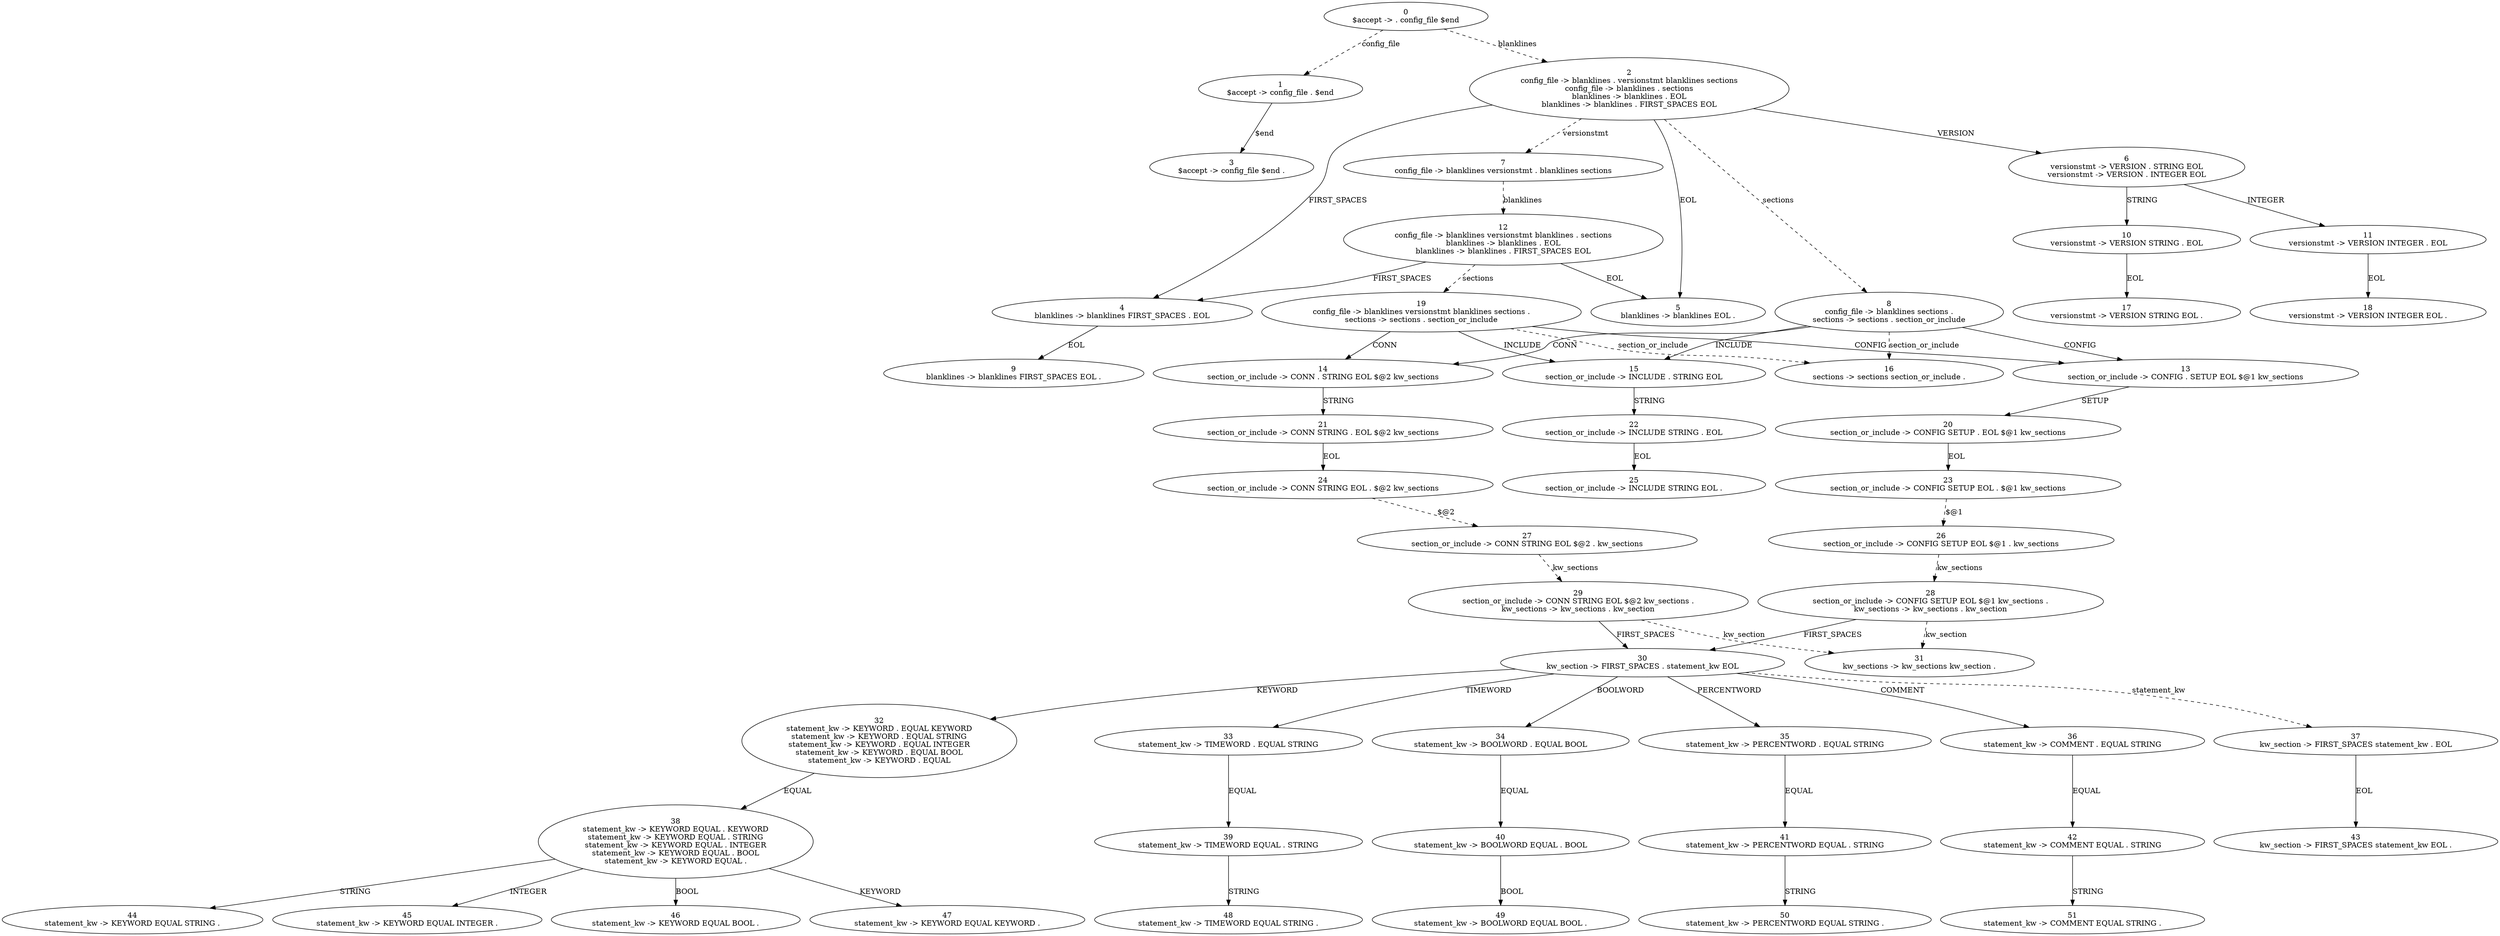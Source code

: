 digraph Automaton {
  0 [label="0\n$accept -> . config_file $end"]
  0 -> 1 [style=dashed label="config_file"]
  0 -> 2 [style=dashed label="blanklines"]
  1 [label="1\n$accept -> config_file . $end"]
  1 -> 3 [style=solid label="$end"]
  2 [label="2\nconfig_file -> blanklines . versionstmt blanklines sections\nconfig_file -> blanklines . sections\nblanklines -> blanklines . EOL\nblanklines -> blanklines . FIRST_SPACES EOL"]
  2 -> 4 [style=solid label="FIRST_SPACES"]
  2 -> 5 [style=solid label="EOL"]
  2 -> 6 [style=solid label="VERSION"]
  2 -> 7 [style=dashed label="versionstmt"]
  2 -> 8 [style=dashed label="sections"]
  3 [label="3\n$accept -> config_file $end ."]
  4 [label="4\nblanklines -> blanklines FIRST_SPACES . EOL"]
  4 -> 9 [style=solid label="EOL"]
  5 [label="5\nblanklines -> blanklines EOL ."]
  6 [label="6\nversionstmt -> VERSION . STRING EOL\nversionstmt -> VERSION . INTEGER EOL"]
  6 -> 10 [style=solid label="STRING"]
  6 -> 11 [style=solid label="INTEGER"]
  7 [label="7\nconfig_file -> blanklines versionstmt . blanklines sections"]
  7 -> 12 [style=dashed label="blanklines"]
  8 [label="8\nconfig_file -> blanklines sections .\nsections -> sections . section_or_include"]
  8 -> 13 [style=solid label="CONFIG"]
  8 -> 14 [style=solid label="CONN"]
  8 -> 15 [style=solid label="INCLUDE"]
  8 -> 16 [style=dashed label="section_or_include"]
  9 [label="9\nblanklines -> blanklines FIRST_SPACES EOL ."]
  10 [label="10\nversionstmt -> VERSION STRING . EOL"]
  10 -> 17 [style=solid label="EOL"]
  11 [label="11\nversionstmt -> VERSION INTEGER . EOL"]
  11 -> 18 [style=solid label="EOL"]
  12 [label="12\nconfig_file -> blanklines versionstmt blanklines . sections\nblanklines -> blanklines . EOL\nblanklines -> blanklines . FIRST_SPACES EOL"]
  12 -> 4 [style=solid label="FIRST_SPACES"]
  12 -> 5 [style=solid label="EOL"]
  12 -> 19 [style=dashed label="sections"]
  13 [label="13\nsection_or_include -> CONFIG . SETUP EOL $@1 kw_sections"]
  13 -> 20 [style=solid label="SETUP"]
  14 [label="14\nsection_or_include -> CONN . STRING EOL $@2 kw_sections"]
  14 -> 21 [style=solid label="STRING"]
  15 [label="15\nsection_or_include -> INCLUDE . STRING EOL"]
  15 -> 22 [style=solid label="STRING"]
  16 [label="16\nsections -> sections section_or_include ."]
  17 [label="17\nversionstmt -> VERSION STRING EOL ."]
  18 [label="18\nversionstmt -> VERSION INTEGER EOL ."]
  19 [label="19\nconfig_file -> blanklines versionstmt blanklines sections .\nsections -> sections . section_or_include"]
  19 -> 13 [style=solid label="CONFIG"]
  19 -> 14 [style=solid label="CONN"]
  19 -> 15 [style=solid label="INCLUDE"]
  19 -> 16 [style=dashed label="section_or_include"]
  20 [label="20\nsection_or_include -> CONFIG SETUP . EOL $@1 kw_sections"]
  20 -> 23 [style=solid label="EOL"]
  21 [label="21\nsection_or_include -> CONN STRING . EOL $@2 kw_sections"]
  21 -> 24 [style=solid label="EOL"]
  22 [label="22\nsection_or_include -> INCLUDE STRING . EOL"]
  22 -> 25 [style=solid label="EOL"]
  23 [label="23\nsection_or_include -> CONFIG SETUP EOL . $@1 kw_sections"]
  23 -> 26 [style=dashed label="$@1"]
  24 [label="24\nsection_or_include -> CONN STRING EOL . $@2 kw_sections"]
  24 -> 27 [style=dashed label="$@2"]
  25 [label="25\nsection_or_include -> INCLUDE STRING EOL ."]
  26 [label="26\nsection_or_include -> CONFIG SETUP EOL $@1 . kw_sections"]
  26 -> 28 [style=dashed label="kw_sections"]
  27 [label="27\nsection_or_include -> CONN STRING EOL $@2 . kw_sections"]
  27 -> 29 [style=dashed label="kw_sections"]
  28 [label="28\nsection_or_include -> CONFIG SETUP EOL $@1 kw_sections .\nkw_sections -> kw_sections . kw_section"]
  28 -> 30 [style=solid label="FIRST_SPACES"]
  28 -> 31 [style=dashed label="kw_section"]
  29 [label="29\nsection_or_include -> CONN STRING EOL $@2 kw_sections .\nkw_sections -> kw_sections . kw_section"]
  29 -> 30 [style=solid label="FIRST_SPACES"]
  29 -> 31 [style=dashed label="kw_section"]
  30 [label="30\nkw_section -> FIRST_SPACES . statement_kw EOL"]
  30 -> 32 [style=solid label="KEYWORD"]
  30 -> 33 [style=solid label="TIMEWORD"]
  30 -> 34 [style=solid label="BOOLWORD"]
  30 -> 35 [style=solid label="PERCENTWORD"]
  30 -> 36 [style=solid label="COMMENT"]
  30 -> 37 [style=dashed label="statement_kw"]
  31 [label="31\nkw_sections -> kw_sections kw_section ."]
  32 [label="32\nstatement_kw -> KEYWORD . EQUAL KEYWORD\nstatement_kw -> KEYWORD . EQUAL STRING\nstatement_kw -> KEYWORD . EQUAL INTEGER\nstatement_kw -> KEYWORD . EQUAL BOOL\nstatement_kw -> KEYWORD . EQUAL"]
  32 -> 38 [style=solid label="EQUAL"]
  33 [label="33\nstatement_kw -> TIMEWORD . EQUAL STRING"]
  33 -> 39 [style=solid label="EQUAL"]
  34 [label="34\nstatement_kw -> BOOLWORD . EQUAL BOOL"]
  34 -> 40 [style=solid label="EQUAL"]
  35 [label="35\nstatement_kw -> PERCENTWORD . EQUAL STRING"]
  35 -> 41 [style=solid label="EQUAL"]
  36 [label="36\nstatement_kw -> COMMENT . EQUAL STRING"]
  36 -> 42 [style=solid label="EQUAL"]
  37 [label="37\nkw_section -> FIRST_SPACES statement_kw . EOL"]
  37 -> 43 [style=solid label="EOL"]
  38 [label="38\nstatement_kw -> KEYWORD EQUAL . KEYWORD\nstatement_kw -> KEYWORD EQUAL . STRING\nstatement_kw -> KEYWORD EQUAL . INTEGER\nstatement_kw -> KEYWORD EQUAL . BOOL\nstatement_kw -> KEYWORD EQUAL ."]
  38 -> 44 [style=solid label="STRING"]
  38 -> 45 [style=solid label="INTEGER"]
  38 -> 46 [style=solid label="BOOL"]
  38 -> 47 [style=solid label="KEYWORD"]
  39 [label="39\nstatement_kw -> TIMEWORD EQUAL . STRING"]
  39 -> 48 [style=solid label="STRING"]
  40 [label="40\nstatement_kw -> BOOLWORD EQUAL . BOOL"]
  40 -> 49 [style=solid label="BOOL"]
  41 [label="41\nstatement_kw -> PERCENTWORD EQUAL . STRING"]
  41 -> 50 [style=solid label="STRING"]
  42 [label="42\nstatement_kw -> COMMENT EQUAL . STRING"]
  42 -> 51 [style=solid label="STRING"]
  43 [label="43\nkw_section -> FIRST_SPACES statement_kw EOL ."]
  44 [label="44\nstatement_kw -> KEYWORD EQUAL STRING ."]
  45 [label="45\nstatement_kw -> KEYWORD EQUAL INTEGER ."]
  46 [label="46\nstatement_kw -> KEYWORD EQUAL BOOL ."]
  47 [label="47\nstatement_kw -> KEYWORD EQUAL KEYWORD ."]
  48 [label="48\nstatement_kw -> TIMEWORD EQUAL STRING ."]
  49 [label="49\nstatement_kw -> BOOLWORD EQUAL BOOL ."]
  50 [label="50\nstatement_kw -> PERCENTWORD EQUAL STRING ."]
  51 [label="51\nstatement_kw -> COMMENT EQUAL STRING ."]
}
